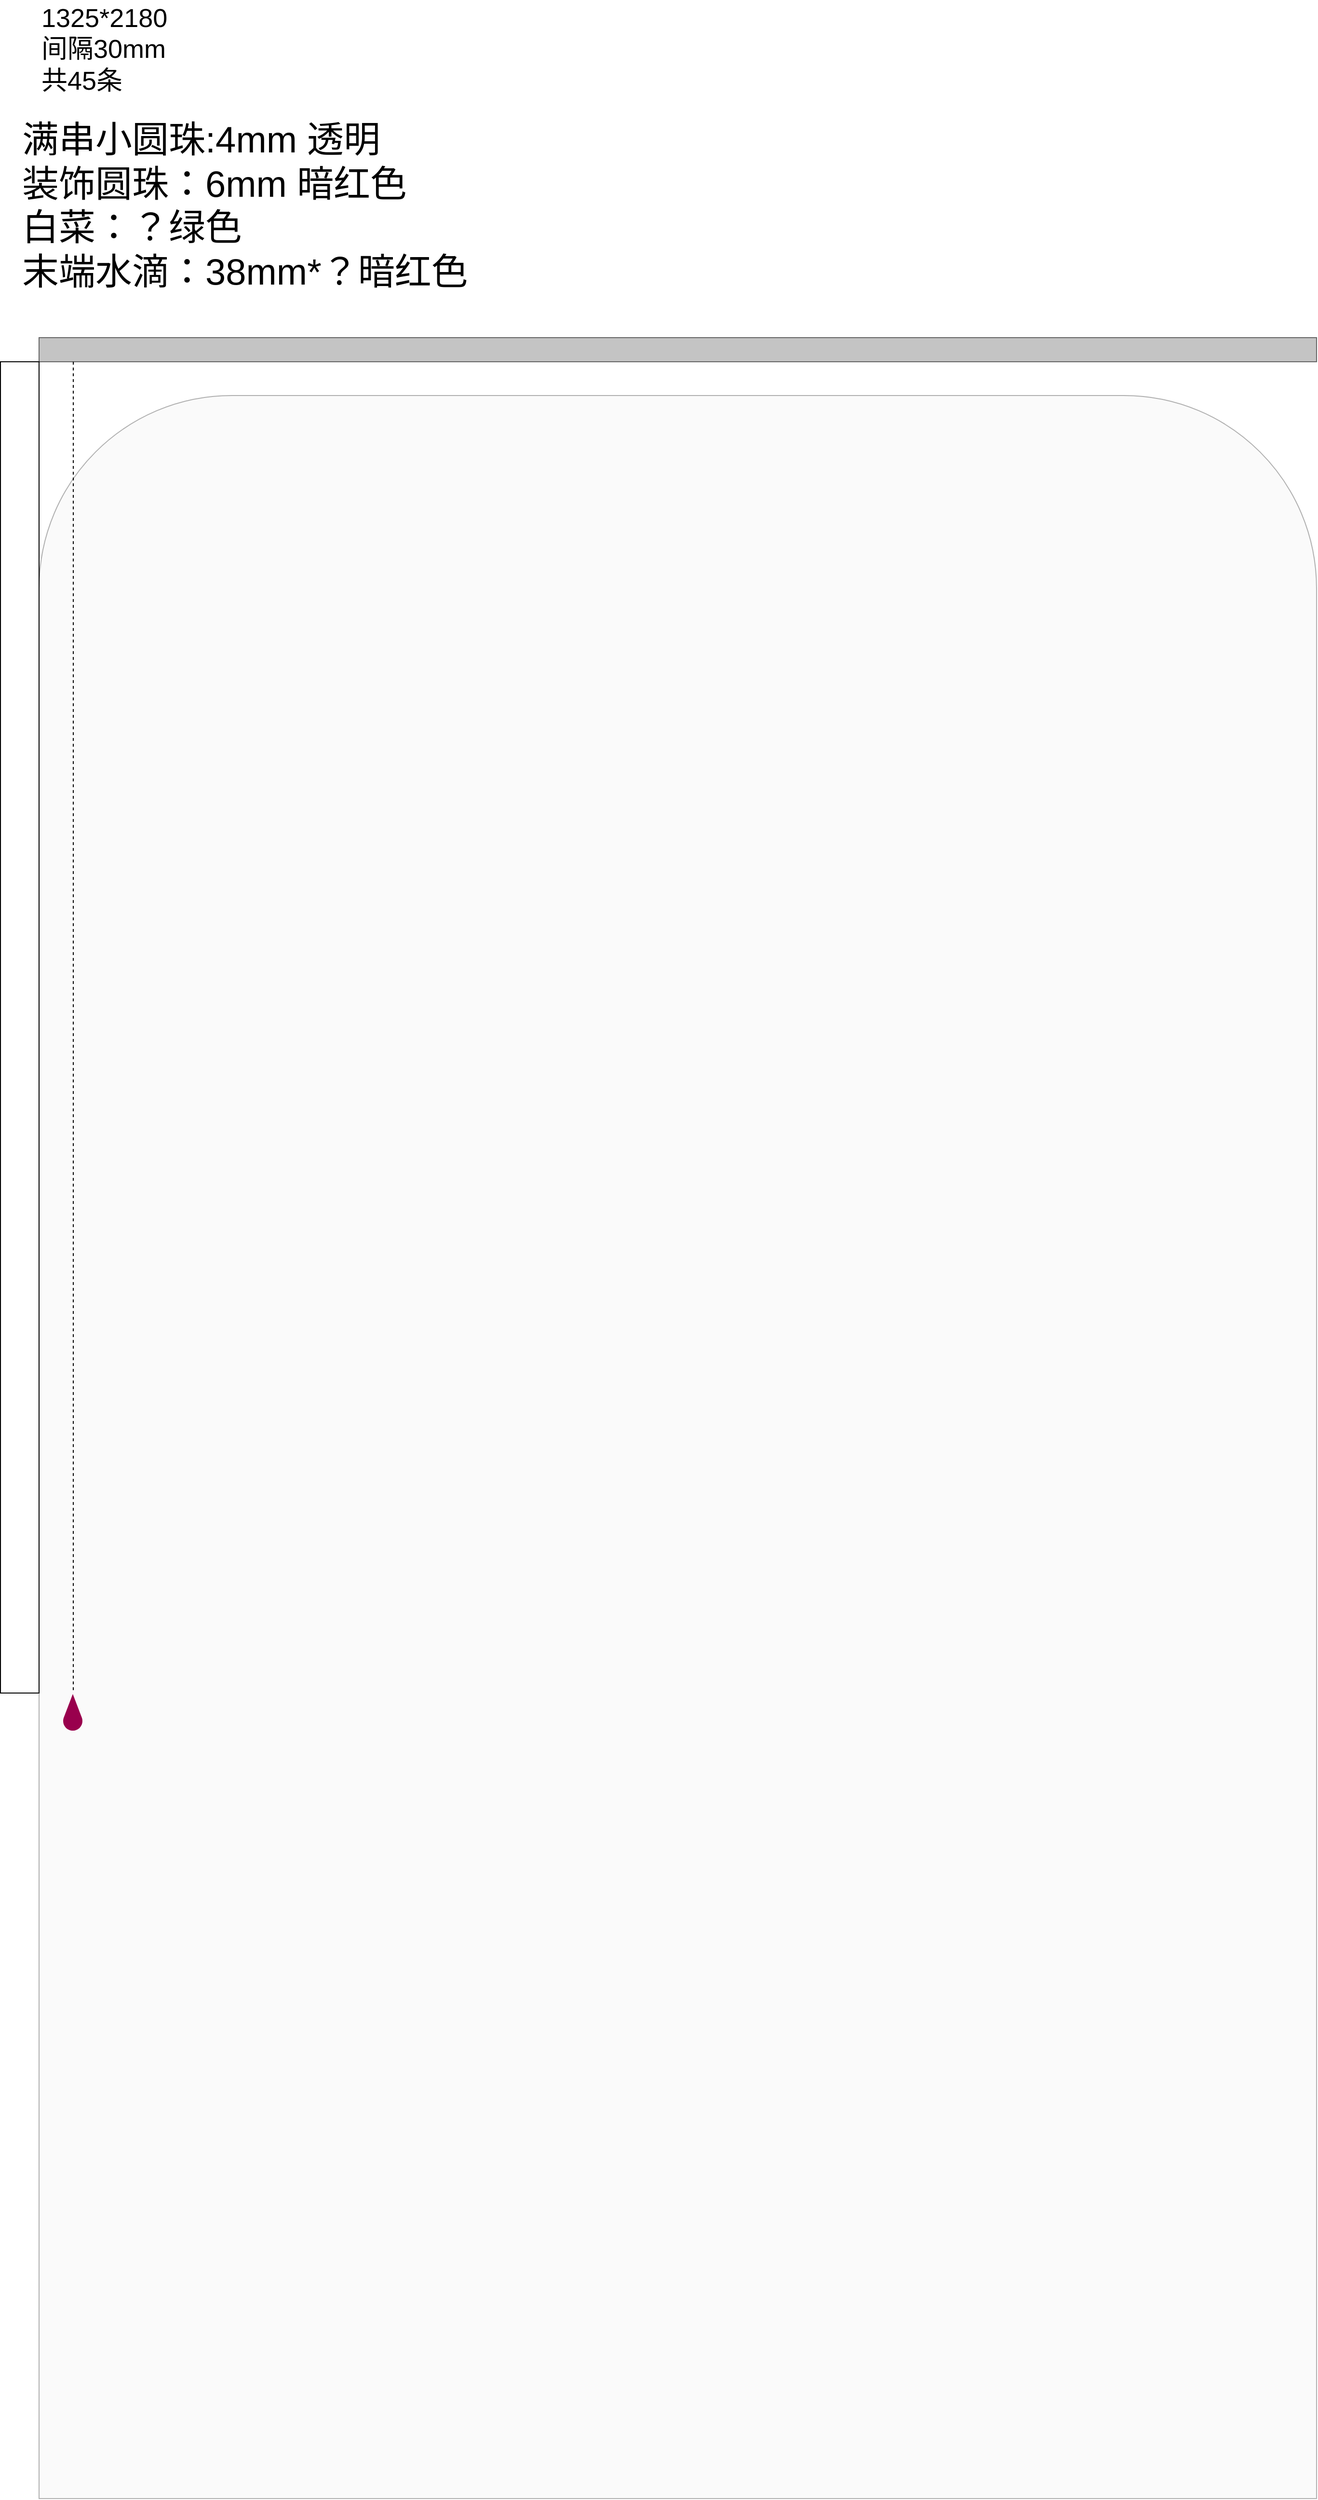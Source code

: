 <mxfile pages="1" version="11.2.1" type="github"><diagram id="N4GYPj97J8xWTlyw36yX" name="Page-1"><mxGraphModel dx="2976" dy="1820" grid="1" gridSize="10" guides="1" tooltips="1" connect="1" arrows="1" fold="1" page="1" pageScale="1" pageWidth="827" pageHeight="1169" math="0" shadow="0"><root><mxCell id="0"/><mxCell id="1" parent="0"/><mxCell id="OrgdCqCUhvRA3Hp4VZkS-2" value="1325*2180&lt;br style=&quot;font-size: 27px;&quot;&gt;间隔30mm&lt;br style=&quot;font-size: 27px;&quot;&gt;共45条" style="text;html=1;resizable=0;points=[];autosize=1;align=left;verticalAlign=top;spacingTop=-4;fontSize=27;" parent="1" vertex="1"><mxGeometry x="162.5" y="20" width="70" height="40" as="geometry"/></mxCell><mxCell id="OrgdCqCUhvRA3Hp4VZkS-8" value="" style="verticalLabelPosition=bottom;verticalAlign=top;html=1;shape=mxgraph.basic.rect;fillColor=#f5f5f5;fillColor2=none;strokeColor=#666666;strokeWidth=1;size=200;indent=5;topLeftStyle=rounded;topRightStyle=rounded;fontColor=#333333;opacity=50;rotation=0;connectable=0;allowArrows=0;editable=0;resizable=0;rotatable=0;deletable=0;" parent="1" vertex="1"><mxGeometry x="162.5" y="430" width="1325" height="2180" as="geometry"/></mxCell><mxCell id="3QQw6jfxKcedyV9UKeVL-1" value="" style="rounded=0;whiteSpace=wrap;html=1;fillColor=#C4C4C4;strokeColor=#666666;fontColor=#333333;" vertex="1" parent="1"><mxGeometry x="162.5" y="370" width="1325" height="25" as="geometry"/></mxCell><mxCell id="3QQw6jfxKcedyV9UKeVL-2" value="" style="endArrow=none;dashed=1;html=1;" edge="1" parent="1"><mxGeometry width="50" height="50" relative="1" as="geometry"><mxPoint x="198" y="395" as="sourcePoint"/><mxPoint x="198" y="1775" as="targetPoint"/></mxGeometry></mxCell><mxCell id="3QQw6jfxKcedyV9UKeVL-3" value="" style="rounded=0;whiteSpace=wrap;html=1;" vertex="1" parent="1"><mxGeometry x="122.5" y="395" width="40" height="1380" as="geometry"/></mxCell><mxCell id="3QQw6jfxKcedyV9UKeVL-5" value="满串小圆珠:4mm 透明&lt;br&gt;装饰圆珠：6mm 暗红色&lt;br&gt;白菜：？绿色&lt;br style=&quot;font-size: 38px&quot;&gt;末端水滴：38mm*？暗红色" style="text;html=1;resizable=0;points=[];autosize=1;align=left;verticalAlign=top;spacingTop=-4;fontSize=38;" vertex="1" parent="1"><mxGeometry x="142.5" y="140" width="480" height="180" as="geometry"/></mxCell><mxCell id="3QQw6jfxKcedyV9UKeVL-7" value="" style="verticalLabelPosition=bottom;verticalAlign=top;html=1;shape=mxgraph.basic.drop;fillColor=#99004D;gradientColor=none;fontSize=38;strokeColor=none;" vertex="1" parent="1"><mxGeometry x="187.5" y="1776" width="20" height="38" as="geometry"/></mxCell></root></mxGraphModel></diagram></mxfile>